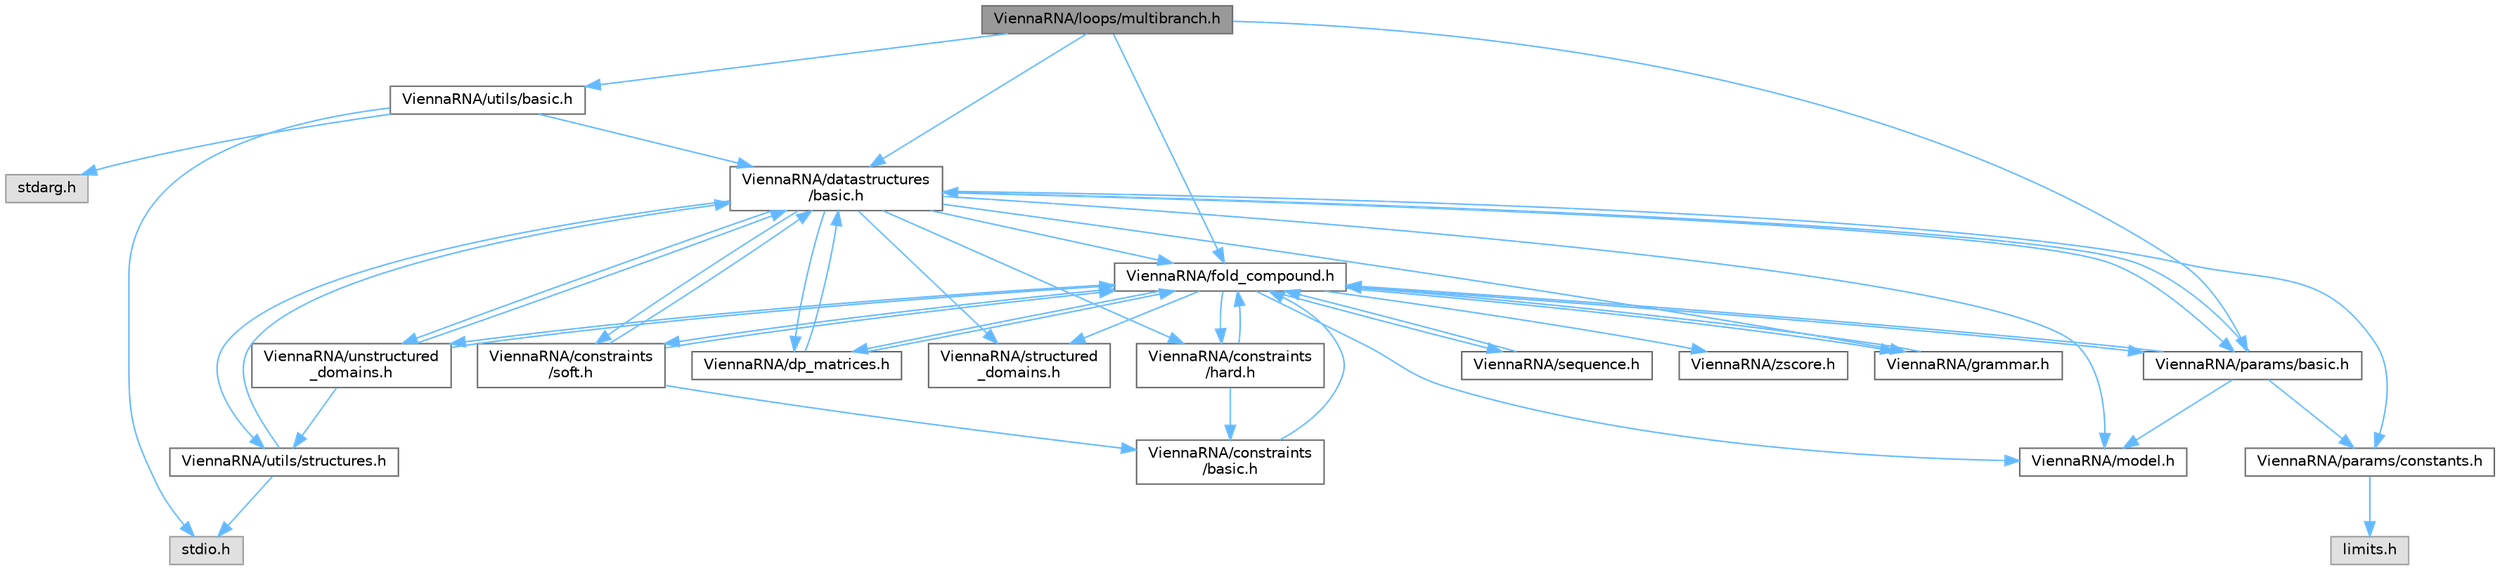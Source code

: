 digraph "ViennaRNA/loops/multibranch.h"
{
 // INTERACTIVE_SVG=YES
 // LATEX_PDF_SIZE
  bgcolor="transparent";
  edge [fontname=Helvetica,fontsize=10,labelfontname=Helvetica,labelfontsize=10];
  node [fontname=Helvetica,fontsize=10,shape=box,height=0.2,width=0.4];
  Node1 [label="ViennaRNA/loops/multibranch.h",height=0.2,width=0.4,color="gray40", fillcolor="grey60", style="filled", fontcolor="black",tooltip="Energy evaluation of multibranch loops for MFE and partition function calculations."];
  Node1 -> Node2 [color="steelblue1",style="solid"];
  Node2 [label="ViennaRNA/utils/basic.h",height=0.2,width=0.4,color="grey40", fillcolor="white", style="filled",URL="$utils_2basic_8h.html",tooltip="General utility- and helper-functions used throughout the ViennaRNA Package."];
  Node2 -> Node3 [color="steelblue1",style="solid"];
  Node3 [label="stdio.h",height=0.2,width=0.4,color="grey60", fillcolor="#E0E0E0", style="filled",tooltip=" "];
  Node2 -> Node4 [color="steelblue1",style="solid"];
  Node4 [label="stdarg.h",height=0.2,width=0.4,color="grey60", fillcolor="#E0E0E0", style="filled",tooltip=" "];
  Node2 -> Node5 [color="steelblue1",style="solid"];
  Node5 [label="ViennaRNA/datastructures\l/basic.h",height=0.2,width=0.4,color="grey40", fillcolor="white", style="filled",URL="$datastructures_2basic_8h.html",tooltip="Various data structures and pre-processor macros."];
  Node5 -> Node6 [color="steelblue1",style="solid"];
  Node6 [label="ViennaRNA/params/constants.h",height=0.2,width=0.4,color="grey40", fillcolor="white", style="filled",URL="$constants_8h.html",tooltip="Energy parameter constants."];
  Node6 -> Node7 [color="steelblue1",style="solid"];
  Node7 [label="limits.h",height=0.2,width=0.4,color="grey60", fillcolor="#E0E0E0", style="filled",tooltip=" "];
  Node5 -> Node8 [color="steelblue1",style="solid"];
  Node8 [label="ViennaRNA/fold_compound.h",height=0.2,width=0.4,color="grey40", fillcolor="white", style="filled",URL="$fold__compound_8h.html",tooltip="The Basic Fold Compound API."];
  Node8 -> Node9 [color="steelblue1",style="solid"];
  Node9 [label="ViennaRNA/model.h",height=0.2,width=0.4,color="grey40", fillcolor="white", style="filled",URL="$model_8h.html",tooltip="The model details data structure and its corresponding modifiers."];
  Node8 -> Node10 [color="steelblue1",style="solid"];
  Node10 [label="ViennaRNA/params/basic.h",height=0.2,width=0.4,color="grey40", fillcolor="white", style="filled",URL="$params_2basic_8h.html",tooltip="Functions to deal with sets of energy parameters."];
  Node10 -> Node6 [color="steelblue1",style="solid"];
  Node10 -> Node5 [color="steelblue1",style="solid"];
  Node10 -> Node8 [color="steelblue1",style="solid"];
  Node10 -> Node9 [color="steelblue1",style="solid"];
  Node8 -> Node11 [color="steelblue1",style="solid"];
  Node11 [label="ViennaRNA/sequence.h",height=0.2,width=0.4,color="grey40", fillcolor="white", style="filled",URL="$sequence_8h.html",tooltip="Functions and data structures related to sequence representations ,."];
  Node11 -> Node8 [color="steelblue1",style="solid"];
  Node8 -> Node12 [color="steelblue1",style="solid"];
  Node12 [label="ViennaRNA/dp_matrices.h",height=0.2,width=0.4,color="grey40", fillcolor="white", style="filled",URL="$dp__matrices_8h.html",tooltip="Functions to deal with standard dynamic programming (DP) matrices."];
  Node12 -> Node5 [color="steelblue1",style="solid"];
  Node12 -> Node8 [color="steelblue1",style="solid"];
  Node8 -> Node13 [color="steelblue1",style="solid"];
  Node13 [label="ViennaRNA/constraints\l/hard.h",height=0.2,width=0.4,color="grey40", fillcolor="white", style="filled",URL="$hard_8h.html",tooltip="Functions and data structures for handling of secondary structure hard constraints."];
  Node13 -> Node8 [color="steelblue1",style="solid"];
  Node13 -> Node14 [color="steelblue1",style="solid"];
  Node14 [label="ViennaRNA/constraints\l/basic.h",height=0.2,width=0.4,color="grey40", fillcolor="white", style="filled",URL="$constraints_2basic_8h.html",tooltip="Functions and data structures for constraining secondary structure predictions and evaluation."];
  Node14 -> Node8 [color="steelblue1",style="solid"];
  Node8 -> Node15 [color="steelblue1",style="solid"];
  Node15 [label="ViennaRNA/constraints\l/soft.h",height=0.2,width=0.4,color="grey40", fillcolor="white", style="filled",URL="$soft_8h.html",tooltip="Functions and data structures for secondary structure soft constraints."];
  Node15 -> Node5 [color="steelblue1",style="solid"];
  Node15 -> Node8 [color="steelblue1",style="solid"];
  Node15 -> Node14 [color="steelblue1",style="solid"];
  Node8 -> Node16 [color="steelblue1",style="solid"];
  Node16 [label="ViennaRNA/grammar.h",height=0.2,width=0.4,color="grey40", fillcolor="white", style="filled",URL="$grammar_8h.html",tooltip="Implementations for the RNA folding grammar."];
  Node16 -> Node8 [color="steelblue1",style="solid"];
  Node8 -> Node17 [color="steelblue1",style="solid"];
  Node17 [label="ViennaRNA/structured\l_domains.h",height=0.2,width=0.4,color="grey40", fillcolor="white", style="filled",URL="$structured__domains_8h.html",tooltip="This module provides interfaces that deal with additional structured domains in the folding grammar."];
  Node8 -> Node18 [color="steelblue1",style="solid"];
  Node18 [label="ViennaRNA/unstructured\l_domains.h",height=0.2,width=0.4,color="grey40", fillcolor="white", style="filled",URL="$unstructured__domains_8h.html",tooltip="Functions to modify unstructured domains, e.g. to incorporate ligands binding to unpaired stretches."];
  Node18 -> Node5 [color="steelblue1",style="solid"];
  Node18 -> Node8 [color="steelblue1",style="solid"];
  Node18 -> Node19 [color="steelblue1",style="solid"];
  Node19 [label="ViennaRNA/utils/structures.h",height=0.2,width=0.4,color="grey40", fillcolor="white", style="filled",URL="$utils_2structures_8h.html",tooltip="Various utility- and helper-functions for secondary structure parsing, converting,..."];
  Node19 -> Node3 [color="steelblue1",style="solid"];
  Node19 -> Node5 [color="steelblue1",style="solid"];
  Node8 -> Node20 [color="steelblue1",style="solid"];
  Node20 [label="ViennaRNA/zscore.h",height=0.2,width=0.4,color="grey40", fillcolor="white", style="filled",URL="$zscore_8h_source.html",tooltip=" "];
  Node5 -> Node9 [color="steelblue1",style="solid"];
  Node5 -> Node10 [color="steelblue1",style="solid"];
  Node5 -> Node12 [color="steelblue1",style="solid"];
  Node5 -> Node13 [color="steelblue1",style="solid"];
  Node5 -> Node15 [color="steelblue1",style="solid"];
  Node5 -> Node16 [color="steelblue1",style="solid"];
  Node5 -> Node17 [color="steelblue1",style="solid"];
  Node5 -> Node18 [color="steelblue1",style="solid"];
  Node5 -> Node19 [color="steelblue1",style="solid"];
  Node1 -> Node5 [color="steelblue1",style="solid"];
  Node1 -> Node8 [color="steelblue1",style="solid"];
  Node1 -> Node10 [color="steelblue1",style="solid"];
}
